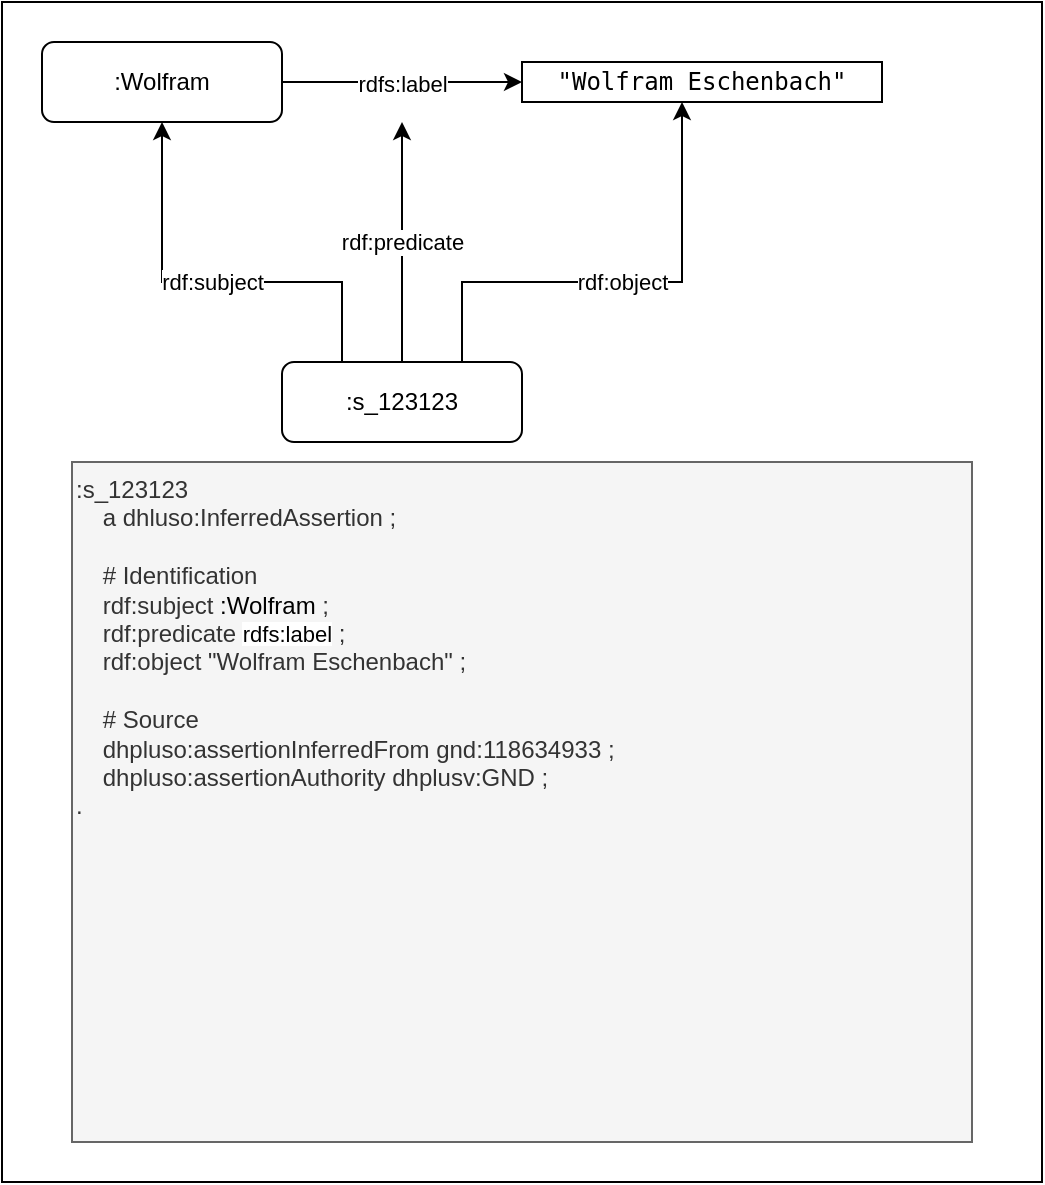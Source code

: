 <mxfile>
    <diagram id="UDF7MfAlkTpB1ZZiwey4" name="InferredAssertion">
        <mxGraphModel dx="1273" dy="368" grid="1" gridSize="10" guides="1" tooltips="1" connect="1" arrows="1" fold="1" page="1" pageScale="1" pageWidth="827" pageHeight="1169" math="0" shadow="0">
            <root>
                <mxCell id="0"/>
                <mxCell id="1" parent="0"/>
                <mxCell id="10" value="" style="rounded=0;whiteSpace=wrap;html=1;align=left;verticalAlign=top;" parent="1" vertex="1">
                    <mxGeometry x="60" y="60" width="520" height="590" as="geometry"/>
                </mxCell>
                <mxCell id="3" value="rdfs:label" style="edgeStyle=orthogonalEdgeStyle;rounded=0;orthogonalLoop=1;jettySize=auto;html=1;exitX=1;exitY=0.5;exitDx=0;exitDy=0;" parent="1" source="2" edge="1">
                    <mxGeometry relative="1" as="geometry">
                        <mxPoint x="320" y="100" as="targetPoint"/>
                    </mxGeometry>
                </mxCell>
                <mxCell id="2" value=":Wolfram" style="rounded=1;whiteSpace=wrap;html=1;" parent="1" vertex="1">
                    <mxGeometry x="80" y="80" width="120" height="40" as="geometry"/>
                </mxCell>
                <mxCell id="4" value="&lt;pre style=&quot;overflow-wrap: break-word&quot;&gt;&quot;Wolfram Eschenbach&quot;&lt;/pre&gt;" style="rounded=0;whiteSpace=wrap;html=1;" parent="1" vertex="1">
                    <mxGeometry x="320" y="90" width="180" height="20" as="geometry"/>
                </mxCell>
                <mxCell id="6" value="rdf:subject" style="edgeStyle=orthogonalEdgeStyle;rounded=0;orthogonalLoop=1;jettySize=auto;html=1;exitX=0.25;exitY=0;exitDx=0;exitDy=0;entryX=0.5;entryY=1;entryDx=0;entryDy=0;" parent="1" source="5" target="2" edge="1">
                    <mxGeometry relative="1" as="geometry">
                        <Array as="points">
                            <mxPoint x="230" y="200"/>
                            <mxPoint x="140" y="200"/>
                        </Array>
                    </mxGeometry>
                </mxCell>
                <mxCell id="7" value="rdf:predicate" style="edgeStyle=orthogonalEdgeStyle;rounded=0;orthogonalLoop=1;jettySize=auto;html=1;exitX=0.5;exitY=0;exitDx=0;exitDy=0;" parent="1" source="5" edge="1">
                    <mxGeometry relative="1" as="geometry">
                        <mxPoint x="260" y="120" as="targetPoint"/>
                    </mxGeometry>
                </mxCell>
                <mxCell id="8" value="rdf:object" style="edgeStyle=orthogonalEdgeStyle;rounded=0;orthogonalLoop=1;jettySize=auto;html=1;exitX=0.75;exitY=0;exitDx=0;exitDy=0;" parent="1" source="5" target="4" edge="1">
                    <mxGeometry relative="1" as="geometry">
                        <Array as="points">
                            <mxPoint x="290" y="200"/>
                            <mxPoint x="400" y="200"/>
                        </Array>
                    </mxGeometry>
                </mxCell>
                <mxCell id="5" value=":s_123123" style="rounded=1;whiteSpace=wrap;html=1;" parent="1" vertex="1">
                    <mxGeometry x="200" y="240" width="120" height="40" as="geometry"/>
                </mxCell>
                <mxCell id="9" value=":s_123123&lt;br&gt;&amp;nbsp; &amp;nbsp; a dhluso:InferredAssertion&amp;nbsp;;&lt;br&gt;&lt;br&gt;&amp;nbsp; &amp;nbsp; # Identification&lt;br&gt;&amp;nbsp; &amp;nbsp; rdf:subject&amp;nbsp;&lt;span style=&quot;color: rgb(0 , 0 , 0) ; text-align: center&quot;&gt;:Wolfram&lt;/span&gt;&lt;span style=&quot;text-align: center&quot;&gt;&amp;nbsp;;&lt;br&gt;&lt;/span&gt;&amp;nbsp; &amp;nbsp; rdf:predicate&amp;nbsp;&lt;span style=&quot;color: rgb(0 , 0 , 0) ; font-size: 11px ; text-align: center ; background-color: rgb(255 , 255 , 255)&quot;&gt;rdfs:label&lt;/span&gt;&amp;nbsp;;&lt;br&gt;&amp;nbsp; &amp;nbsp; rdf:object&amp;nbsp;&quot;Wolfram Eschenbach&quot; ;&lt;br&gt;&lt;br&gt;&amp;nbsp; &amp;nbsp; # Source&lt;br&gt;&amp;nbsp; &amp;nbsp; dhpluso:assertionInferredFrom gnd:&lt;span style=&quot;text-align: center&quot;&gt;118634933 ;&lt;br&gt;&lt;/span&gt;&lt;span style=&quot;text-align: center&quot;&gt;&amp;nbsp; &amp;nbsp;&amp;nbsp;&lt;/span&gt;dhpluso&lt;span style=&quot;text-align: center&quot;&gt;:assertionAuthority dhplusv:GND ;&lt;br&gt;.&lt;br&gt;&lt;/span&gt;" style="text;html=1;strokeColor=#666666;fillColor=#f5f5f5;align=left;verticalAlign=top;whiteSpace=wrap;rounded=0;fontColor=#333333;" parent="1" vertex="1">
                    <mxGeometry x="95" y="290" width="450" height="340" as="geometry"/>
                </mxCell>
            </root>
        </mxGraphModel>
    </diagram>
    <diagram id="t9VmDVLNErnJeptSrzHt" name="Assertion">
        <mxGraphModel dx="1273" dy="368" grid="1" gridSize="10" guides="1" tooltips="1" connect="1" arrows="1" fold="1" page="1" pageScale="1" pageWidth="827" pageHeight="1169" math="0" shadow="0">
            <root>
                <mxCell id="uQLcmQMxbqDZ4wOtFvH9-0"/>
                <mxCell id="uQLcmQMxbqDZ4wOtFvH9-1" parent="uQLcmQMxbqDZ4wOtFvH9-0"/>
                <mxCell id="Fui1o2CdEG19mXiN9LMX-0" value="" style="rounded=0;whiteSpace=wrap;html=1;align=left;verticalAlign=top;" parent="uQLcmQMxbqDZ4wOtFvH9-1" vertex="1">
                    <mxGeometry x="60" y="60" width="460" height="590" as="geometry"/>
                </mxCell>
                <mxCell id="Fui1o2CdEG19mXiN9LMX-1" value="rdfs:label" style="edgeStyle=orthogonalEdgeStyle;rounded=0;orthogonalLoop=1;jettySize=auto;html=1;exitX=1;exitY=0.5;exitDx=0;exitDy=0;" parent="uQLcmQMxbqDZ4wOtFvH9-1" source="Fui1o2CdEG19mXiN9LMX-2" edge="1">
                    <mxGeometry relative="1" as="geometry">
                        <mxPoint x="320.0" y="100" as="targetPoint"/>
                    </mxGeometry>
                </mxCell>
                <mxCell id="Fui1o2CdEG19mXiN9LMX-2" value=":Wolfram" style="rounded=1;whiteSpace=wrap;html=1;" parent="uQLcmQMxbqDZ4wOtFvH9-1" vertex="1">
                    <mxGeometry x="80" y="80" width="120" height="40" as="geometry"/>
                </mxCell>
                <mxCell id="Fui1o2CdEG19mXiN9LMX-3" value="&lt;pre style=&quot;overflow-wrap: break-word&quot;&gt;&quot;Wolfram von Eschenbach&quot;&lt;/pre&gt;" style="rounded=0;whiteSpace=wrap;html=1;" parent="uQLcmQMxbqDZ4wOtFvH9-1" vertex="1">
                    <mxGeometry x="320" y="90" width="180" height="20" as="geometry"/>
                </mxCell>
                <mxCell id="Fui1o2CdEG19mXiN9LMX-4" value="rdf:subject" style="edgeStyle=orthogonalEdgeStyle;rounded=0;orthogonalLoop=1;jettySize=auto;html=1;exitX=0.25;exitY=0;exitDx=0;exitDy=0;entryX=0.5;entryY=1;entryDx=0;entryDy=0;" parent="uQLcmQMxbqDZ4wOtFvH9-1" source="Fui1o2CdEG19mXiN9LMX-7" target="Fui1o2CdEG19mXiN9LMX-2" edge="1">
                    <mxGeometry relative="1" as="geometry">
                        <Array as="points">
                            <mxPoint x="230" y="200"/>
                            <mxPoint x="140" y="200"/>
                        </Array>
                    </mxGeometry>
                </mxCell>
                <mxCell id="Fui1o2CdEG19mXiN9LMX-5" value="rdf:predicate" style="edgeStyle=orthogonalEdgeStyle;rounded=0;orthogonalLoop=1;jettySize=auto;html=1;exitX=0.5;exitY=0;exitDx=0;exitDy=0;" parent="uQLcmQMxbqDZ4wOtFvH9-1" source="Fui1o2CdEG19mXiN9LMX-7" edge="1">
                    <mxGeometry relative="1" as="geometry">
                        <mxPoint x="260.0" y="120" as="targetPoint"/>
                    </mxGeometry>
                </mxCell>
                <mxCell id="Fui1o2CdEG19mXiN9LMX-6" value="rdf:object" style="edgeStyle=orthogonalEdgeStyle;rounded=0;orthogonalLoop=1;jettySize=auto;html=1;exitX=0.75;exitY=0;exitDx=0;exitDy=0;" parent="uQLcmQMxbqDZ4wOtFvH9-1" source="Fui1o2CdEG19mXiN9LMX-7" target="Fui1o2CdEG19mXiN9LMX-3" edge="1">
                    <mxGeometry relative="1" as="geometry">
                        <Array as="points">
                            <mxPoint x="290" y="200"/>
                            <mxPoint x="400" y="200"/>
                        </Array>
                    </mxGeometry>
                </mxCell>
                <mxCell id="Fui1o2CdEG19mXiN9LMX-7" value=":s_123123" style="rounded=1;whiteSpace=wrap;html=1;" parent="uQLcmQMxbqDZ4wOtFvH9-1" vertex="1">
                    <mxGeometry x="200" y="240" width="120" height="40" as="geometry"/>
                </mxCell>
                <mxCell id="Fui1o2CdEG19mXiN9LMX-8" value=":s_123123&lt;br&gt;&amp;nbsp; &amp;nbsp; a dhluso:Assertion ;&lt;br&gt;&lt;br&gt;&amp;nbsp; &amp;nbsp; # Identification&lt;br&gt;&amp;nbsp; &amp;nbsp; rdf:subject&amp;nbsp;&lt;span style=&quot;color: rgb(0 , 0 , 0) ; text-align: center&quot;&gt;:Wolfram&lt;/span&gt;&lt;span style=&quot;text-align: center&quot;&gt;&amp;nbsp;;&lt;br&gt;&lt;/span&gt;&amp;nbsp; &amp;nbsp; rdf:predicate&amp;nbsp;&lt;span style=&quot;color: rgb(0 , 0 , 0) ; font-size: 11px ; text-align: center ; background-color: rgb(255 , 255 , 255)&quot;&gt;rdfs:label&lt;/span&gt;&amp;nbsp;;&lt;br&gt;&amp;nbsp; &amp;nbsp; rdf:object&amp;nbsp;&quot;Wolfram von Eschenbach&quot; ;&lt;br&gt;&lt;br&gt;&amp;nbsp; &amp;nbsp; # Source&lt;br&gt;&lt;span style=&quot;text-align: center&quot;&gt;&amp;nbsp; &amp;nbsp; dhpluso:assertionAuthority &quot;MHDBDB&quot; ;&lt;br&gt;.&lt;br&gt;&lt;/span&gt;" style="text;html=1;strokeColor=#666666;fillColor=#f5f5f5;align=left;verticalAlign=top;whiteSpace=wrap;rounded=0;fontColor=#333333;" parent="uQLcmQMxbqDZ4wOtFvH9-1" vertex="1">
                    <mxGeometry x="120" y="290" width="380" height="340" as="geometry"/>
                </mxCell>
            </root>
        </mxGraphModel>
    </diagram>
</mxfile>